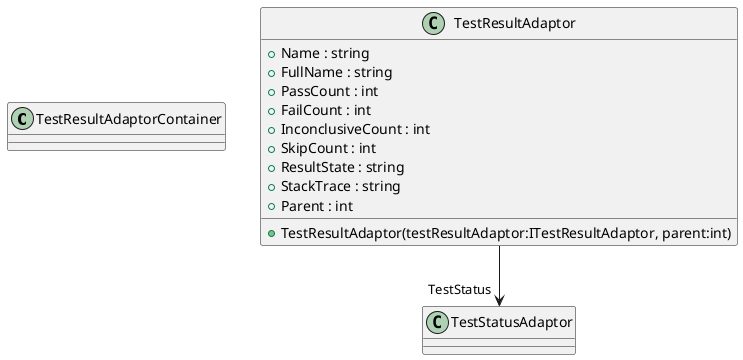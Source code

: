 @startuml
class TestResultAdaptorContainer {
}
class TestResultAdaptor {
    + Name : string
    + FullName : string
    + PassCount : int
    + FailCount : int
    + InconclusiveCount : int
    + SkipCount : int
    + ResultState : string
    + StackTrace : string
    + Parent : int
    + TestResultAdaptor(testResultAdaptor:ITestResultAdaptor, parent:int)
}
TestResultAdaptor --> "TestStatus" TestStatusAdaptor
@enduml
